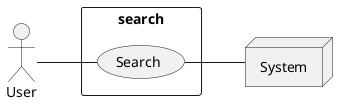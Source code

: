 @startuml uc_search

actor User
node System

left to right direction

rectangle search{
  usecase Search

  User -- Search
  Search -- System
}

@enduml